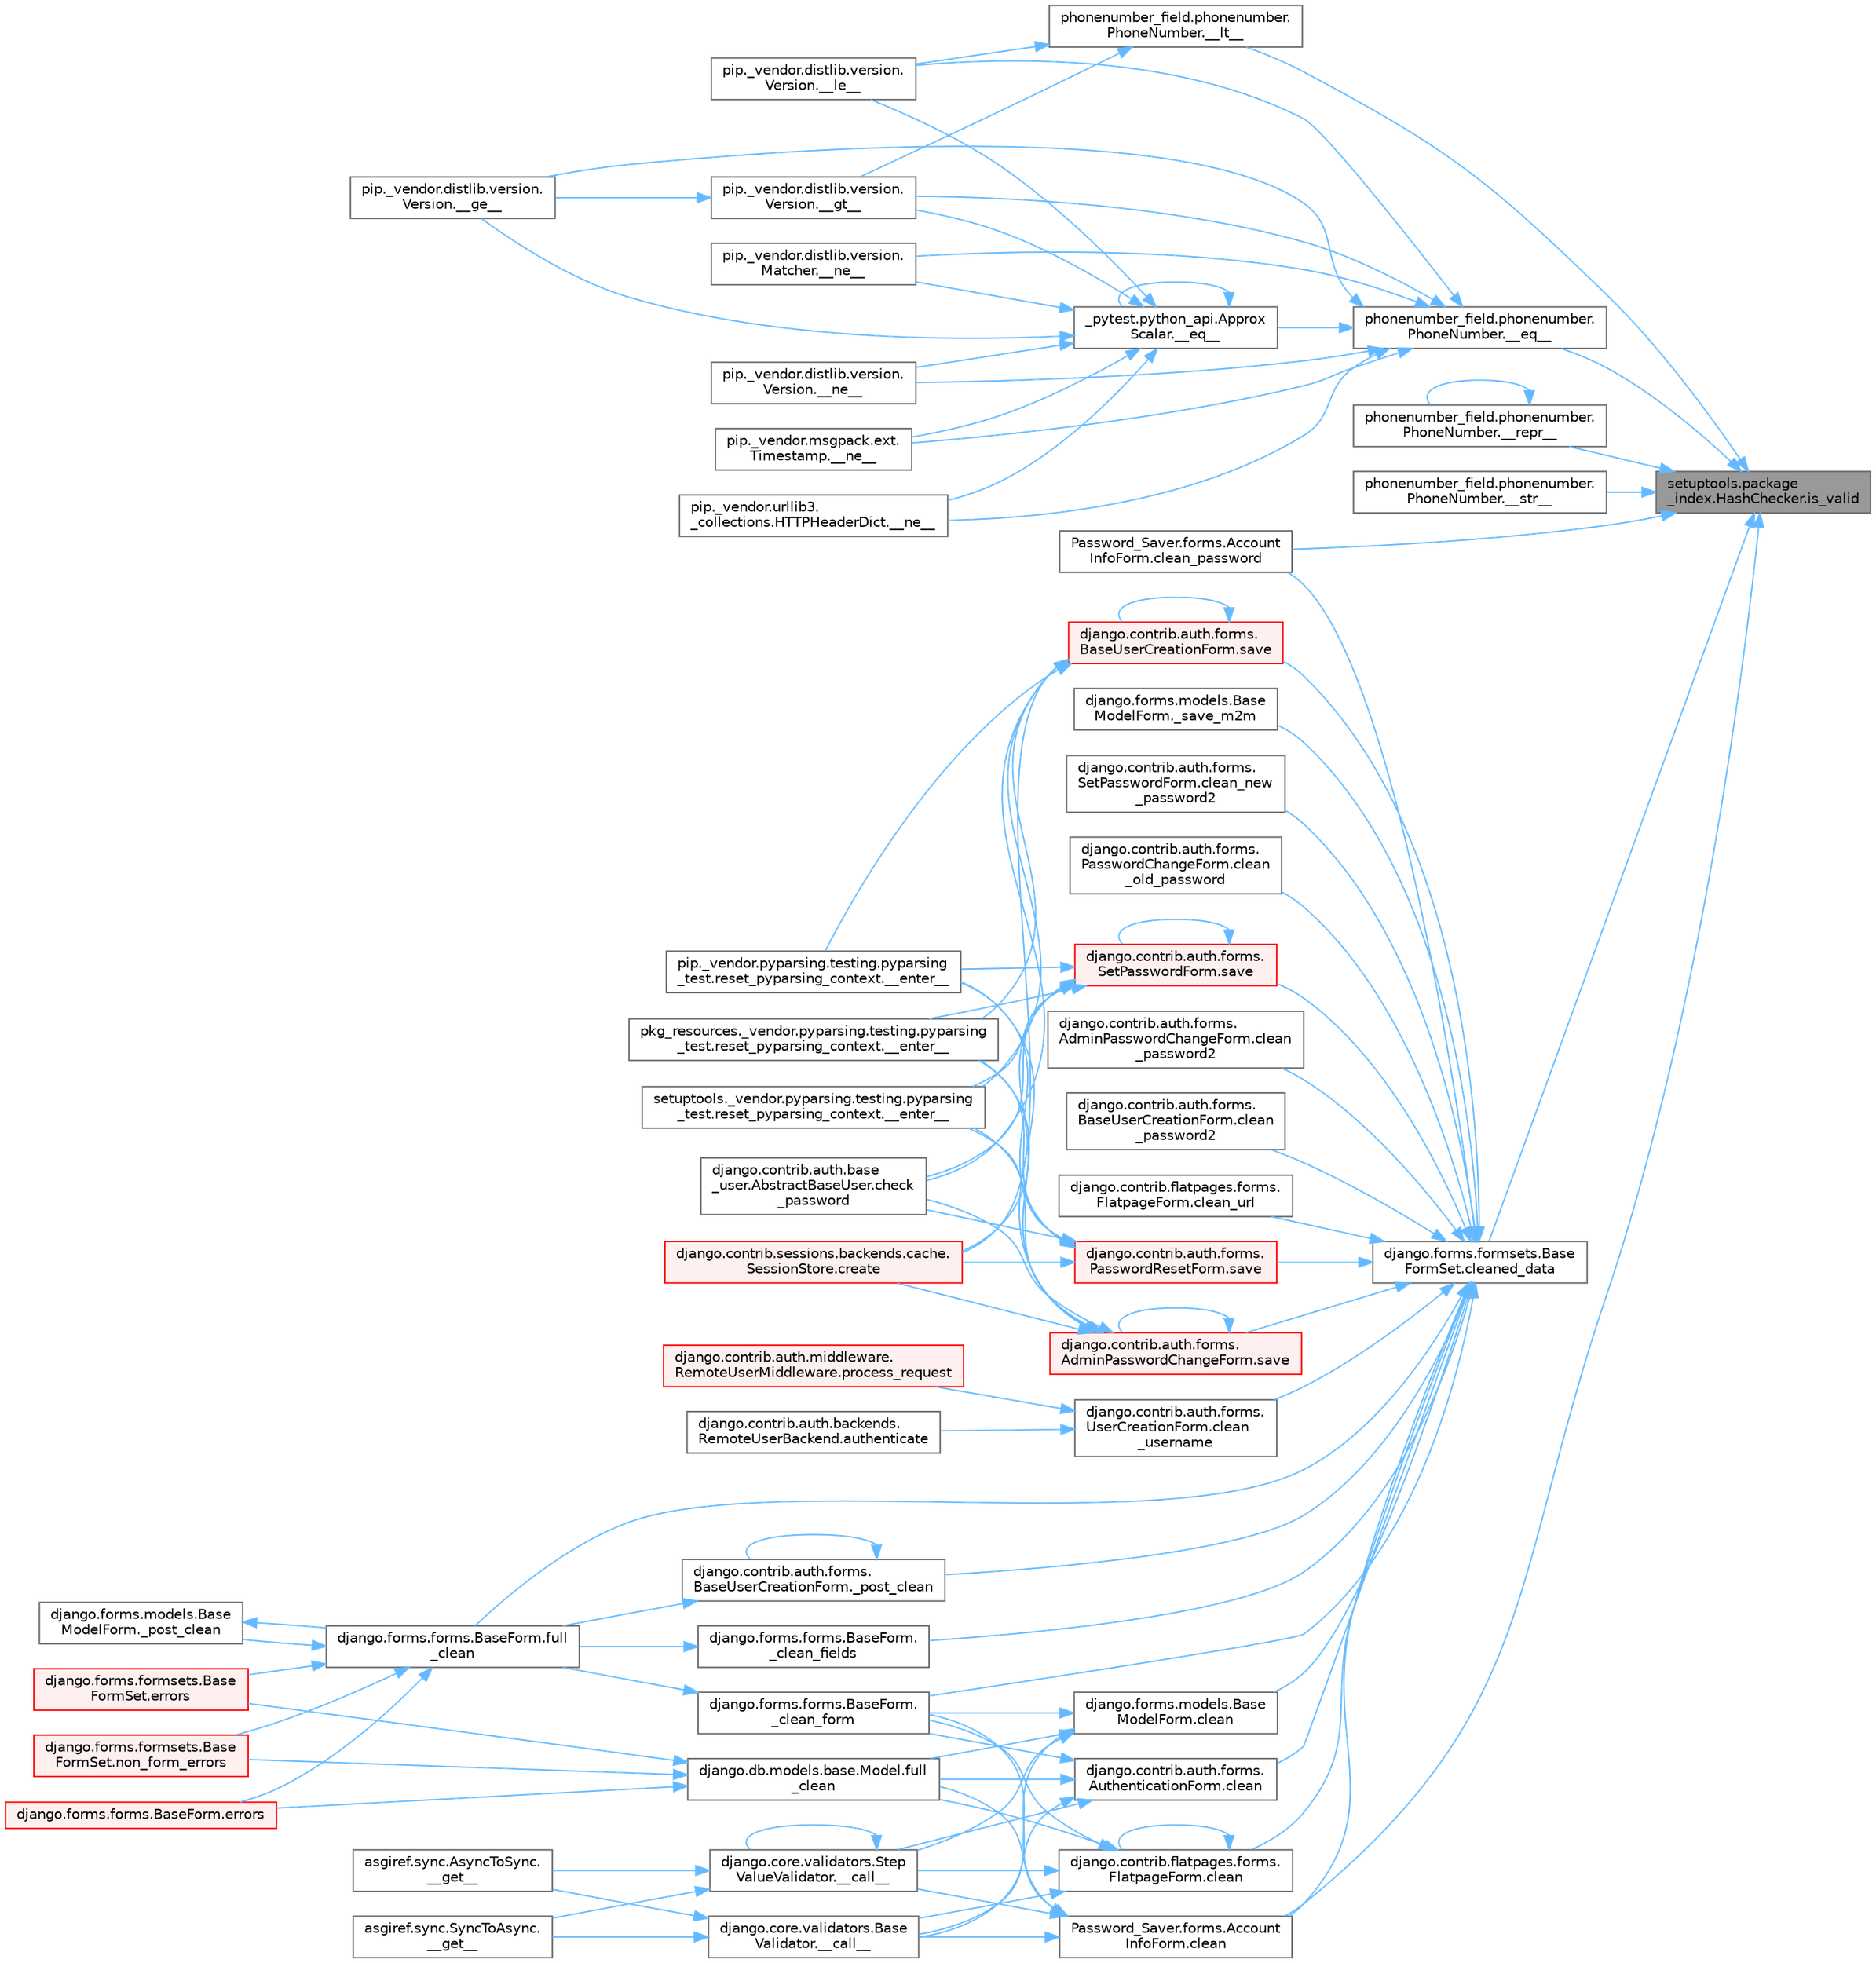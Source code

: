 digraph "setuptools.package_index.HashChecker.is_valid"
{
 // LATEX_PDF_SIZE
  bgcolor="transparent";
  edge [fontname=Helvetica,fontsize=10,labelfontname=Helvetica,labelfontsize=10];
  node [fontname=Helvetica,fontsize=10,shape=box,height=0.2,width=0.4];
  rankdir="RL";
  Node1 [id="Node000001",label="setuptools.package\l_index.HashChecker.is_valid",height=0.2,width=0.4,color="gray40", fillcolor="grey60", style="filled", fontcolor="black",tooltip=" "];
  Node1 -> Node2 [id="edge1_Node000001_Node000002",dir="back",color="steelblue1",style="solid",tooltip=" "];
  Node2 [id="Node000002",label="phonenumber_field.phonenumber.\lPhoneNumber.__eq__",height=0.2,width=0.4,color="grey40", fillcolor="white", style="filled",URL="$classphonenumber__field_1_1phonenumber_1_1_phone_number.html#a999c32cd1bfa2dd5c7df70781b09c68b",tooltip=" "];
  Node2 -> Node3 [id="edge2_Node000002_Node000003",dir="back",color="steelblue1",style="solid",tooltip=" "];
  Node3 [id="Node000003",label="_pytest.python_api.Approx\lScalar.__eq__",height=0.2,width=0.4,color="grey40", fillcolor="white", style="filled",URL="$class__pytest_1_1python__api_1_1_approx_scalar.html#af4601ee4ca7409927f88c83ebfc3d923",tooltip=" "];
  Node3 -> Node3 [id="edge3_Node000003_Node000003",dir="back",color="steelblue1",style="solid",tooltip=" "];
  Node3 -> Node4 [id="edge4_Node000003_Node000004",dir="back",color="steelblue1",style="solid",tooltip=" "];
  Node4 [id="Node000004",label="pip._vendor.distlib.version.\lVersion.__ge__",height=0.2,width=0.4,color="grey40", fillcolor="white", style="filled",URL="$classpip_1_1__vendor_1_1distlib_1_1version_1_1_version.html#aa6b7b889cebc687ddb5ed9040d01b1ec",tooltip=" "];
  Node3 -> Node5 [id="edge5_Node000003_Node000005",dir="back",color="steelblue1",style="solid",tooltip=" "];
  Node5 [id="Node000005",label="pip._vendor.distlib.version.\lVersion.__gt__",height=0.2,width=0.4,color="grey40", fillcolor="white", style="filled",URL="$classpip_1_1__vendor_1_1distlib_1_1version_1_1_version.html#a51cf0c8da1bb6829173ff6861b10cb5f",tooltip=" "];
  Node5 -> Node4 [id="edge6_Node000005_Node000004",dir="back",color="steelblue1",style="solid",tooltip=" "];
  Node3 -> Node6 [id="edge7_Node000003_Node000006",dir="back",color="steelblue1",style="solid",tooltip=" "];
  Node6 [id="Node000006",label="pip._vendor.distlib.version.\lVersion.__le__",height=0.2,width=0.4,color="grey40", fillcolor="white", style="filled",URL="$classpip_1_1__vendor_1_1distlib_1_1version_1_1_version.html#ae5e2c5d9b76377e286fcf92a382cbb8b",tooltip=" "];
  Node3 -> Node7 [id="edge8_Node000003_Node000007",dir="back",color="steelblue1",style="solid",tooltip=" "];
  Node7 [id="Node000007",label="pip._vendor.distlib.version.\lMatcher.__ne__",height=0.2,width=0.4,color="grey40", fillcolor="white", style="filled",URL="$classpip_1_1__vendor_1_1distlib_1_1version_1_1_matcher.html#a24f8f8a4686bff3018fee5d22f4e02f1",tooltip=" "];
  Node3 -> Node8 [id="edge9_Node000003_Node000008",dir="back",color="steelblue1",style="solid",tooltip=" "];
  Node8 [id="Node000008",label="pip._vendor.distlib.version.\lVersion.__ne__",height=0.2,width=0.4,color="grey40", fillcolor="white", style="filled",URL="$classpip_1_1__vendor_1_1distlib_1_1version_1_1_version.html#aea3cdf6db007318ab1a2e8d144e2a4a1",tooltip=" "];
  Node3 -> Node9 [id="edge10_Node000003_Node000009",dir="back",color="steelblue1",style="solid",tooltip=" "];
  Node9 [id="Node000009",label="pip._vendor.msgpack.ext.\lTimestamp.__ne__",height=0.2,width=0.4,color="grey40", fillcolor="white", style="filled",URL="$classpip_1_1__vendor_1_1msgpack_1_1ext_1_1_timestamp.html#ac38b8cada8075f7a1133b06bc99b2317",tooltip=" "];
  Node3 -> Node10 [id="edge11_Node000003_Node000010",dir="back",color="steelblue1",style="solid",tooltip=" "];
  Node10 [id="Node000010",label="pip._vendor.urllib3.\l_collections.HTTPHeaderDict.__ne__",height=0.2,width=0.4,color="grey40", fillcolor="white", style="filled",URL="$classpip_1_1__vendor_1_1urllib3_1_1__collections_1_1_h_t_t_p_header_dict.html#aa7766a9499d33160a1258e140e35a806",tooltip=" "];
  Node2 -> Node4 [id="edge12_Node000002_Node000004",dir="back",color="steelblue1",style="solid",tooltip=" "];
  Node2 -> Node5 [id="edge13_Node000002_Node000005",dir="back",color="steelblue1",style="solid",tooltip=" "];
  Node2 -> Node6 [id="edge14_Node000002_Node000006",dir="back",color="steelblue1",style="solid",tooltip=" "];
  Node2 -> Node7 [id="edge15_Node000002_Node000007",dir="back",color="steelblue1",style="solid",tooltip=" "];
  Node2 -> Node8 [id="edge16_Node000002_Node000008",dir="back",color="steelblue1",style="solid",tooltip=" "];
  Node2 -> Node9 [id="edge17_Node000002_Node000009",dir="back",color="steelblue1",style="solid",tooltip=" "];
  Node2 -> Node10 [id="edge18_Node000002_Node000010",dir="back",color="steelblue1",style="solid",tooltip=" "];
  Node1 -> Node11 [id="edge19_Node000001_Node000011",dir="back",color="steelblue1",style="solid",tooltip=" "];
  Node11 [id="Node000011",label="phonenumber_field.phonenumber.\lPhoneNumber.__lt__",height=0.2,width=0.4,color="grey40", fillcolor="white", style="filled",URL="$classphonenumber__field_1_1phonenumber_1_1_phone_number.html#ab94d02fbeda1355644c6c1b3d6f3d9ba",tooltip=" "];
  Node11 -> Node5 [id="edge20_Node000011_Node000005",dir="back",color="steelblue1",style="solid",tooltip=" "];
  Node11 -> Node6 [id="edge21_Node000011_Node000006",dir="back",color="steelblue1",style="solid",tooltip=" "];
  Node1 -> Node12 [id="edge22_Node000001_Node000012",dir="back",color="steelblue1",style="solid",tooltip=" "];
  Node12 [id="Node000012",label="phonenumber_field.phonenumber.\lPhoneNumber.__repr__",height=0.2,width=0.4,color="grey40", fillcolor="white", style="filled",URL="$classphonenumber__field_1_1phonenumber_1_1_phone_number.html#a5420c965a5ecfad87cb6bce245cd91a5",tooltip=" "];
  Node12 -> Node12 [id="edge23_Node000012_Node000012",dir="back",color="steelblue1",style="solid",tooltip=" "];
  Node1 -> Node13 [id="edge24_Node000001_Node000013",dir="back",color="steelblue1",style="solid",tooltip=" "];
  Node13 [id="Node000013",label="phonenumber_field.phonenumber.\lPhoneNumber.__str__",height=0.2,width=0.4,color="grey40", fillcolor="white", style="filled",URL="$classphonenumber__field_1_1phonenumber_1_1_phone_number.html#a773f55fba29310ea2218e4bbca83ba6d",tooltip=" "];
  Node1 -> Node14 [id="edge25_Node000001_Node000014",dir="back",color="steelblue1",style="solid",tooltip=" "];
  Node14 [id="Node000014",label="Password_Saver.forms.Account\lInfoForm.clean",height=0.2,width=0.4,color="grey40", fillcolor="white", style="filled",URL="$class_password___saver_1_1forms_1_1_account_info_form.html#a89126d6030ebafc64c8aeeb352113c54",tooltip=" "];
  Node14 -> Node15 [id="edge26_Node000014_Node000015",dir="back",color="steelblue1",style="solid",tooltip=" "];
  Node15 [id="Node000015",label="django.core.validators.Base\lValidator.__call__",height=0.2,width=0.4,color="grey40", fillcolor="white", style="filled",URL="$classdjango_1_1core_1_1validators_1_1_base_validator.html#ac718256582df714e061c6b927e045d12",tooltip=" "];
  Node15 -> Node16 [id="edge27_Node000015_Node000016",dir="back",color="steelblue1",style="solid",tooltip=" "];
  Node16 [id="Node000016",label="asgiref.sync.AsyncToSync.\l__get__",height=0.2,width=0.4,color="grey40", fillcolor="white", style="filled",URL="$classasgiref_1_1sync_1_1_async_to_sync.html#a23e9ef7a73da98dad9e3f4e65846969b",tooltip=" "];
  Node15 -> Node17 [id="edge28_Node000015_Node000017",dir="back",color="steelblue1",style="solid",tooltip=" "];
  Node17 [id="Node000017",label="asgiref.sync.SyncToAsync.\l__get__",height=0.2,width=0.4,color="grey40", fillcolor="white", style="filled",URL="$classasgiref_1_1sync_1_1_sync_to_async.html#aebdfbe3f01079a529fd2f39810597381",tooltip=" "];
  Node14 -> Node18 [id="edge29_Node000014_Node000018",dir="back",color="steelblue1",style="solid",tooltip=" "];
  Node18 [id="Node000018",label="django.core.validators.Step\lValueValidator.__call__",height=0.2,width=0.4,color="grey40", fillcolor="white", style="filled",URL="$classdjango_1_1core_1_1validators_1_1_step_value_validator.html#aebdbf74fe74c5b999350df9c1852714c",tooltip=" "];
  Node18 -> Node18 [id="edge30_Node000018_Node000018",dir="back",color="steelblue1",style="solid",tooltip=" "];
  Node18 -> Node16 [id="edge31_Node000018_Node000016",dir="back",color="steelblue1",style="solid",tooltip=" "];
  Node18 -> Node17 [id="edge32_Node000018_Node000017",dir="back",color="steelblue1",style="solid",tooltip=" "];
  Node14 -> Node19 [id="edge33_Node000014_Node000019",dir="back",color="steelblue1",style="solid",tooltip=" "];
  Node19 [id="Node000019",label="django.forms.forms.BaseForm.\l_clean_form",height=0.2,width=0.4,color="grey40", fillcolor="white", style="filled",URL="$classdjango_1_1forms_1_1forms_1_1_base_form.html#ae5eed108001c1a75985b75174fe23f1f",tooltip=" "];
  Node19 -> Node20 [id="edge34_Node000019_Node000020",dir="back",color="steelblue1",style="solid",tooltip=" "];
  Node20 [id="Node000020",label="django.forms.forms.BaseForm.full\l_clean",height=0.2,width=0.4,color="grey40", fillcolor="white", style="filled",URL="$classdjango_1_1forms_1_1forms_1_1_base_form.html#a396d2448f658dc84a0f0b473ffaae918",tooltip=" "];
  Node20 -> Node21 [id="edge35_Node000020_Node000021",dir="back",color="steelblue1",style="solid",tooltip=" "];
  Node21 [id="Node000021",label="django.forms.models.Base\lModelForm._post_clean",height=0.2,width=0.4,color="grey40", fillcolor="white", style="filled",URL="$classdjango_1_1forms_1_1models_1_1_base_model_form.html#a83e1c0ea3ba97f3a496d07955d1bf124",tooltip=" "];
  Node21 -> Node20 [id="edge36_Node000021_Node000020",dir="back",color="steelblue1",style="solid",tooltip=" "];
  Node20 -> Node22 [id="edge37_Node000020_Node000022",dir="back",color="steelblue1",style="solid",tooltip=" "];
  Node22 [id="Node000022",label="django.forms.forms.BaseForm.errors",height=0.2,width=0.4,color="red", fillcolor="#FFF0F0", style="filled",URL="$classdjango_1_1forms_1_1forms_1_1_base_form.html#aca47cb75eb6c321d1c429b33eca94d49",tooltip=" "];
  Node20 -> Node599 [id="edge38_Node000020_Node000599",dir="back",color="steelblue1",style="solid",tooltip=" "];
  Node599 [id="Node000599",label="django.forms.formsets.Base\lFormSet.errors",height=0.2,width=0.4,color="red", fillcolor="#FFF0F0", style="filled",URL="$classdjango_1_1forms_1_1formsets_1_1_base_form_set.html#a9e249e2240c3ae2775249e3d3da42020",tooltip=" "];
  Node20 -> Node686 [id="edge39_Node000020_Node000686",dir="back",color="steelblue1",style="solid",tooltip=" "];
  Node686 [id="Node000686",label="django.forms.formsets.Base\lFormSet.non_form_errors",height=0.2,width=0.4,color="red", fillcolor="#FFF0F0", style="filled",URL="$classdjango_1_1forms_1_1formsets_1_1_base_form_set.html#a8b499fb5fdd72c59134bf40aeac2de3c",tooltip=" "];
  Node14 -> Node598 [id="edge40_Node000014_Node000598",dir="back",color="steelblue1",style="solid",tooltip=" "];
  Node598 [id="Node000598",label="django.db.models.base.Model.full\l_clean",height=0.2,width=0.4,color="grey40", fillcolor="white", style="filled",URL="$classdjango_1_1db_1_1models_1_1base_1_1_model.html#a2e68bd042bd3e52b086f8838eeaa416f",tooltip=" "];
  Node598 -> Node22 [id="edge41_Node000598_Node000022",dir="back",color="steelblue1",style="solid",tooltip=" "];
  Node598 -> Node599 [id="edge42_Node000598_Node000599",dir="back",color="steelblue1",style="solid",tooltip=" "];
  Node598 -> Node686 [id="edge43_Node000598_Node000686",dir="back",color="steelblue1",style="solid",tooltip=" "];
  Node1 -> Node662 [id="edge44_Node000001_Node000662",dir="back",color="steelblue1",style="solid",tooltip=" "];
  Node662 [id="Node000662",label="Password_Saver.forms.Account\lInfoForm.clean_password",height=0.2,width=0.4,color="grey40", fillcolor="white", style="filled",URL="$class_password___saver_1_1forms_1_1_account_info_form.html#a6397d8e90a910bed34ed0ebcf5f74a4e",tooltip=" "];
  Node1 -> Node653 [id="edge45_Node000001_Node000653",dir="back",color="steelblue1",style="solid",tooltip=" "];
  Node653 [id="Node000653",label="django.forms.formsets.Base\lFormSet.cleaned_data",height=0.2,width=0.4,color="grey40", fillcolor="white", style="filled",URL="$classdjango_1_1forms_1_1formsets_1_1_base_form_set.html#ae51d85dd3faa160668adba372c4e87f7",tooltip=" "];
  Node653 -> Node654 [id="edge46_Node000653_Node000654",dir="back",color="steelblue1",style="solid",tooltip=" "];
  Node654 [id="Node000654",label="django.forms.forms.BaseForm.\l_clean_fields",height=0.2,width=0.4,color="grey40", fillcolor="white", style="filled",URL="$classdjango_1_1forms_1_1forms_1_1_base_form.html#a38e014bdeb1b8c2092ec5762f1833d9a",tooltip=" "];
  Node654 -> Node20 [id="edge47_Node000654_Node000020",dir="back",color="steelblue1",style="solid",tooltip=" "];
  Node653 -> Node19 [id="edge48_Node000653_Node000019",dir="back",color="steelblue1",style="solid",tooltip=" "];
  Node653 -> Node655 [id="edge49_Node000653_Node000655",dir="back",color="steelblue1",style="solid",tooltip=" "];
  Node655 [id="Node000655",label="django.contrib.auth.forms.\lBaseUserCreationForm._post_clean",height=0.2,width=0.4,color="grey40", fillcolor="white", style="filled",URL="$classdjango_1_1contrib_1_1auth_1_1forms_1_1_base_user_creation_form.html#aa7775ca44825f4bfa9262b10a9c0281c",tooltip=" "];
  Node655 -> Node655 [id="edge50_Node000655_Node000655",dir="back",color="steelblue1",style="solid",tooltip=" "];
  Node655 -> Node20 [id="edge51_Node000655_Node000020",dir="back",color="steelblue1",style="solid",tooltip=" "];
  Node653 -> Node656 [id="edge52_Node000653_Node000656",dir="back",color="steelblue1",style="solid",tooltip=" "];
  Node656 [id="Node000656",label="django.forms.models.Base\lModelForm._save_m2m",height=0.2,width=0.4,color="grey40", fillcolor="white", style="filled",URL="$classdjango_1_1forms_1_1models_1_1_base_model_form.html#a8e143465fa5977b65ce53f521fa65067",tooltip=" "];
  Node653 -> Node657 [id="edge53_Node000653_Node000657",dir="back",color="steelblue1",style="solid",tooltip=" "];
  Node657 [id="Node000657",label="django.contrib.auth.forms.\lAuthenticationForm.clean",height=0.2,width=0.4,color="grey40", fillcolor="white", style="filled",URL="$classdjango_1_1contrib_1_1auth_1_1forms_1_1_authentication_form.html#a92d28be6696caa8d1b7068eefe81793a",tooltip=" "];
  Node657 -> Node15 [id="edge54_Node000657_Node000015",dir="back",color="steelblue1",style="solid",tooltip=" "];
  Node657 -> Node18 [id="edge55_Node000657_Node000018",dir="back",color="steelblue1",style="solid",tooltip=" "];
  Node657 -> Node19 [id="edge56_Node000657_Node000019",dir="back",color="steelblue1",style="solid",tooltip=" "];
  Node657 -> Node598 [id="edge57_Node000657_Node000598",dir="back",color="steelblue1",style="solid",tooltip=" "];
  Node653 -> Node658 [id="edge58_Node000653_Node000658",dir="back",color="steelblue1",style="solid",tooltip=" "];
  Node658 [id="Node000658",label="django.contrib.flatpages.forms.\lFlatpageForm.clean",height=0.2,width=0.4,color="grey40", fillcolor="white", style="filled",URL="$classdjango_1_1contrib_1_1flatpages_1_1forms_1_1_flatpage_form.html#a0deb29d4415dbd84c765b5972de07e52",tooltip=" "];
  Node658 -> Node15 [id="edge59_Node000658_Node000015",dir="back",color="steelblue1",style="solid",tooltip=" "];
  Node658 -> Node18 [id="edge60_Node000658_Node000018",dir="back",color="steelblue1",style="solid",tooltip=" "];
  Node658 -> Node19 [id="edge61_Node000658_Node000019",dir="back",color="steelblue1",style="solid",tooltip=" "];
  Node658 -> Node658 [id="edge62_Node000658_Node000658",dir="back",color="steelblue1",style="solid",tooltip=" "];
  Node658 -> Node598 [id="edge63_Node000658_Node000598",dir="back",color="steelblue1",style="solid",tooltip=" "];
  Node653 -> Node659 [id="edge64_Node000653_Node000659",dir="back",color="steelblue1",style="solid",tooltip=" "];
  Node659 [id="Node000659",label="django.forms.models.Base\lModelForm.clean",height=0.2,width=0.4,color="grey40", fillcolor="white", style="filled",URL="$classdjango_1_1forms_1_1models_1_1_base_model_form.html#a6a374c3b609f402d6566b2ee3ff98672",tooltip=" "];
  Node659 -> Node15 [id="edge65_Node000659_Node000015",dir="back",color="steelblue1",style="solid",tooltip=" "];
  Node659 -> Node18 [id="edge66_Node000659_Node000018",dir="back",color="steelblue1",style="solid",tooltip=" "];
  Node659 -> Node19 [id="edge67_Node000659_Node000019",dir="back",color="steelblue1",style="solid",tooltip=" "];
  Node659 -> Node598 [id="edge68_Node000659_Node000598",dir="back",color="steelblue1",style="solid",tooltip=" "];
  Node653 -> Node14 [id="edge69_Node000653_Node000014",dir="back",color="steelblue1",style="solid",tooltip=" "];
  Node653 -> Node660 [id="edge70_Node000653_Node000660",dir="back",color="steelblue1",style="solid",tooltip=" "];
  Node660 [id="Node000660",label="django.contrib.auth.forms.\lSetPasswordForm.clean_new\l_password2",height=0.2,width=0.4,color="grey40", fillcolor="white", style="filled",URL="$classdjango_1_1contrib_1_1auth_1_1forms_1_1_set_password_form.html#aefb49bddbbf63909718ecac6718b609d",tooltip=" "];
  Node653 -> Node661 [id="edge71_Node000653_Node000661",dir="back",color="steelblue1",style="solid",tooltip=" "];
  Node661 [id="Node000661",label="django.contrib.auth.forms.\lPasswordChangeForm.clean\l_old_password",height=0.2,width=0.4,color="grey40", fillcolor="white", style="filled",URL="$classdjango_1_1contrib_1_1auth_1_1forms_1_1_password_change_form.html#a4d339cd14a321ba76cb6caf226c56d8d",tooltip=" "];
  Node653 -> Node662 [id="edge72_Node000653_Node000662",dir="back",color="steelblue1",style="solid",tooltip=" "];
  Node653 -> Node663 [id="edge73_Node000653_Node000663",dir="back",color="steelblue1",style="solid",tooltip=" "];
  Node663 [id="Node000663",label="django.contrib.auth.forms.\lAdminPasswordChangeForm.clean\l_password2",height=0.2,width=0.4,color="grey40", fillcolor="white", style="filled",URL="$classdjango_1_1contrib_1_1auth_1_1forms_1_1_admin_password_change_form.html#a7e2cc7b4982538a54fc20fb155285496",tooltip=" "];
  Node653 -> Node664 [id="edge74_Node000653_Node000664",dir="back",color="steelblue1",style="solid",tooltip=" "];
  Node664 [id="Node000664",label="django.contrib.auth.forms.\lBaseUserCreationForm.clean\l_password2",height=0.2,width=0.4,color="grey40", fillcolor="white", style="filled",URL="$classdjango_1_1contrib_1_1auth_1_1forms_1_1_base_user_creation_form.html#afe0d67cb9bbafa947e8c7ba75e6b8dd2",tooltip=" "];
  Node653 -> Node665 [id="edge75_Node000653_Node000665",dir="back",color="steelblue1",style="solid",tooltip=" "];
  Node665 [id="Node000665",label="django.contrib.flatpages.forms.\lFlatpageForm.clean_url",height=0.2,width=0.4,color="grey40", fillcolor="white", style="filled",URL="$classdjango_1_1contrib_1_1flatpages_1_1forms_1_1_flatpage_form.html#a754fc61d64c13e49b6efd2b81954180c",tooltip=" "];
  Node653 -> Node666 [id="edge76_Node000653_Node000666",dir="back",color="steelblue1",style="solid",tooltip=" "];
  Node666 [id="Node000666",label="django.contrib.auth.forms.\lUserCreationForm.clean\l_username",height=0.2,width=0.4,color="grey40", fillcolor="white", style="filled",URL="$classdjango_1_1contrib_1_1auth_1_1forms_1_1_user_creation_form.html#ab825a1782c52e0106904118ba584f68d",tooltip=" "];
  Node666 -> Node667 [id="edge77_Node000666_Node000667",dir="back",color="steelblue1",style="solid",tooltip=" "];
  Node667 [id="Node000667",label="django.contrib.auth.backends.\lRemoteUserBackend.authenticate",height=0.2,width=0.4,color="grey40", fillcolor="white", style="filled",URL="$classdjango_1_1contrib_1_1auth_1_1backends_1_1_remote_user_backend.html#a6507b5b6c5ab37b787d8fada3d232c73",tooltip=" "];
  Node666 -> Node668 [id="edge78_Node000666_Node000668",dir="back",color="steelblue1",style="solid",tooltip=" "];
  Node668 [id="Node000668",label="django.contrib.auth.middleware.\lRemoteUserMiddleware.process_request",height=0.2,width=0.4,color="red", fillcolor="#FFF0F0", style="filled",URL="$classdjango_1_1contrib_1_1auth_1_1middleware_1_1_remote_user_middleware.html#ad7385b4b09ccd4c4408262d30889eb14",tooltip=" "];
  Node653 -> Node20 [id="edge79_Node000653_Node000020",dir="back",color="steelblue1",style="solid",tooltip=" "];
  Node653 -> Node670 [id="edge80_Node000653_Node000670",dir="back",color="steelblue1",style="solid",tooltip=" "];
  Node670 [id="Node000670",label="django.contrib.auth.forms.\lAdminPasswordChangeForm.save",height=0.2,width=0.4,color="red", fillcolor="#FFF0F0", style="filled",URL="$classdjango_1_1contrib_1_1auth_1_1forms_1_1_admin_password_change_form.html#ae15e853bc0c64b8b061876b4987d63fc",tooltip=" "];
  Node670 -> Node290 [id="edge81_Node000670_Node000290",dir="back",color="steelblue1",style="solid",tooltip=" "];
  Node290 [id="Node000290",label="pip._vendor.pyparsing.testing.pyparsing\l_test.reset_pyparsing_context.__enter__",height=0.2,width=0.4,color="grey40", fillcolor="white", style="filled",URL="$classpip_1_1__vendor_1_1pyparsing_1_1testing_1_1pyparsing__test_1_1reset__pyparsing__context.html#a3d39d97a0d95a9b46c987e6dff52b7c0",tooltip=" "];
  Node670 -> Node291 [id="edge82_Node000670_Node000291",dir="back",color="steelblue1",style="solid",tooltip=" "];
  Node291 [id="Node000291",label="pkg_resources._vendor.pyparsing.testing.pyparsing\l_test.reset_pyparsing_context.__enter__",height=0.2,width=0.4,color="grey40", fillcolor="white", style="filled",URL="$classpkg__resources_1_1__vendor_1_1pyparsing_1_1testing_1_1pyparsing__test_1_1reset__pyparsing__context.html#a8d8360c033ccc7296fb9323a07cdeb25",tooltip=" "];
  Node670 -> Node292 [id="edge83_Node000670_Node000292",dir="back",color="steelblue1",style="solid",tooltip=" "];
  Node292 [id="Node000292",label="setuptools._vendor.pyparsing.testing.pyparsing\l_test.reset_pyparsing_context.__enter__",height=0.2,width=0.4,color="grey40", fillcolor="white", style="filled",URL="$classsetuptools_1_1__vendor_1_1pyparsing_1_1testing_1_1pyparsing__test_1_1reset__pyparsing__context.html#a436e2ea8355c86505c8cfdae81714c7c",tooltip=" "];
  Node670 -> Node293 [id="edge84_Node000670_Node000293",dir="back",color="steelblue1",style="solid",tooltip=" "];
  Node293 [id="Node000293",label="django.contrib.auth.base\l_user.AbstractBaseUser.check\l_password",height=0.2,width=0.4,color="grey40", fillcolor="white", style="filled",URL="$classdjango_1_1contrib_1_1auth_1_1base__user_1_1_abstract_base_user.html#aaa9bb7fa5353bc1917dbd7f87b63321a",tooltip=" "];
  Node670 -> Node294 [id="edge85_Node000670_Node000294",dir="back",color="steelblue1",style="solid",tooltip=" "];
  Node294 [id="Node000294",label="django.contrib.sessions.backends.cache.\lSessionStore.create",height=0.2,width=0.4,color="red", fillcolor="#FFF0F0", style="filled",URL="$classdjango_1_1contrib_1_1sessions_1_1backends_1_1cache_1_1_session_store.html#a38c9efbdb5115fd1820ae198b767c39c",tooltip=" "];
  Node670 -> Node670 [id="edge86_Node000670_Node000670",dir="back",color="steelblue1",style="solid",tooltip=" "];
  Node653 -> Node681 [id="edge87_Node000653_Node000681",dir="back",color="steelblue1",style="solid",tooltip=" "];
  Node681 [id="Node000681",label="django.contrib.auth.forms.\lBaseUserCreationForm.save",height=0.2,width=0.4,color="red", fillcolor="#FFF0F0", style="filled",URL="$classdjango_1_1contrib_1_1auth_1_1forms_1_1_base_user_creation_form.html#a5375478a3c6ff7c9d6983081bb2e46c0",tooltip=" "];
  Node681 -> Node290 [id="edge88_Node000681_Node000290",dir="back",color="steelblue1",style="solid",tooltip=" "];
  Node681 -> Node291 [id="edge89_Node000681_Node000291",dir="back",color="steelblue1",style="solid",tooltip=" "];
  Node681 -> Node292 [id="edge90_Node000681_Node000292",dir="back",color="steelblue1",style="solid",tooltip=" "];
  Node681 -> Node293 [id="edge91_Node000681_Node000293",dir="back",color="steelblue1",style="solid",tooltip=" "];
  Node681 -> Node294 [id="edge92_Node000681_Node000294",dir="back",color="steelblue1",style="solid",tooltip=" "];
  Node681 -> Node681 [id="edge93_Node000681_Node000681",dir="back",color="steelblue1",style="solid",tooltip=" "];
  Node653 -> Node682 [id="edge94_Node000653_Node000682",dir="back",color="steelblue1",style="solid",tooltip=" "];
  Node682 [id="Node000682",label="django.contrib.auth.forms.\lPasswordResetForm.save",height=0.2,width=0.4,color="red", fillcolor="#FFF0F0", style="filled",URL="$classdjango_1_1contrib_1_1auth_1_1forms_1_1_password_reset_form.html#a08fea86409996b9e4ceb5515c94c15be",tooltip=" "];
  Node682 -> Node290 [id="edge95_Node000682_Node000290",dir="back",color="steelblue1",style="solid",tooltip=" "];
  Node682 -> Node291 [id="edge96_Node000682_Node000291",dir="back",color="steelblue1",style="solid",tooltip=" "];
  Node682 -> Node292 [id="edge97_Node000682_Node000292",dir="back",color="steelblue1",style="solid",tooltip=" "];
  Node682 -> Node293 [id="edge98_Node000682_Node000293",dir="back",color="steelblue1",style="solid",tooltip=" "];
  Node682 -> Node294 [id="edge99_Node000682_Node000294",dir="back",color="steelblue1",style="solid",tooltip=" "];
  Node653 -> Node683 [id="edge100_Node000653_Node000683",dir="back",color="steelblue1",style="solid",tooltip=" "];
  Node683 [id="Node000683",label="django.contrib.auth.forms.\lSetPasswordForm.save",height=0.2,width=0.4,color="red", fillcolor="#FFF0F0", style="filled",URL="$classdjango_1_1contrib_1_1auth_1_1forms_1_1_set_password_form.html#ac95fe41703972b1012ff86602e2d4896",tooltip=" "];
  Node683 -> Node290 [id="edge101_Node000683_Node000290",dir="back",color="steelblue1",style="solid",tooltip=" "];
  Node683 -> Node291 [id="edge102_Node000683_Node000291",dir="back",color="steelblue1",style="solid",tooltip=" "];
  Node683 -> Node292 [id="edge103_Node000683_Node000292",dir="back",color="steelblue1",style="solid",tooltip=" "];
  Node683 -> Node293 [id="edge104_Node000683_Node000293",dir="back",color="steelblue1",style="solid",tooltip=" "];
  Node683 -> Node294 [id="edge105_Node000683_Node000294",dir="back",color="steelblue1",style="solid",tooltip=" "];
  Node683 -> Node683 [id="edge106_Node000683_Node000683",dir="back",color="steelblue1",style="solid",tooltip=" "];
}
